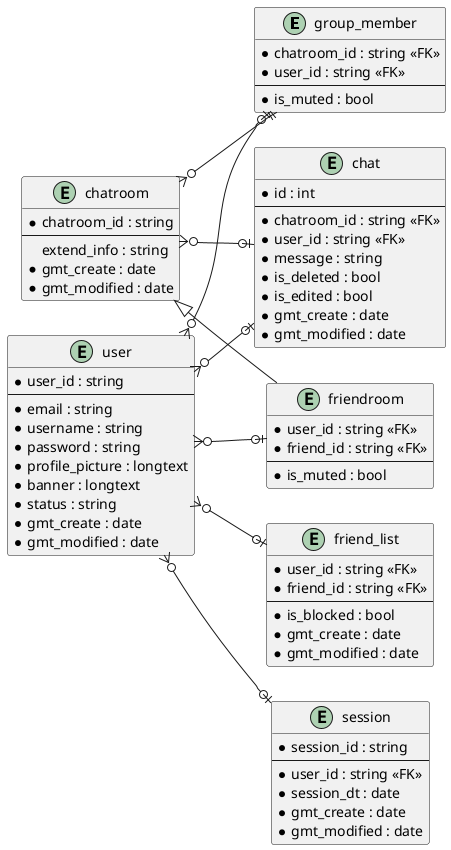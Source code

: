 @startuml

left to right direction

entity group_member {
    * chatroom_id : string <<FK>>
    * user_id : string <<FK>>
    --
    * is_muted : bool
}

entity chat {
    * id : int
    --
    * chatroom_id : string <<FK>>
    * user_id : string <<FK>>
    * message : string
    * is_deleted : bool
    * is_edited : bool
    * gmt_create : date
    * gmt_modified : date
}

entity user {
    * user_id : string
    --
    * email : string
    * username : string
    * password : string
    * profile_picture : longtext
    * banner : longtext
    * status : string
    * gmt_create : date
    * gmt_modified : date
}

entity session {
    * session_id : string
    --
    * user_id : string <<FK>>
    * session_dt : date
    * gmt_create : date
    * gmt_modified : date
}

entity friend_list {
    * user_id : string <<FK>>
    * friend_id : string <<FK>>
    --
    * is_blocked : bool 
    * gmt_create : date
    * gmt_modified : date
}

entity chatroom {
    * chatroom_id : string
    --
    extend_info : string
    * gmt_create : date
    * gmt_modified : date
}

entity friendroom {
    * user_id : string <<FK>>
    * friend_id : string <<FK>>
    --
    * is_muted : bool
}

' relation
user }o--o| friend_list

user }o--o| friendroom

user }o--o| group_member
chatroom }o--|| group_member

user }o--o| chat
chatroom }o--o| chat

user }o--o| session

skinparam chatroomInheritance 1
chatroom <|-- friendroom


@enduml